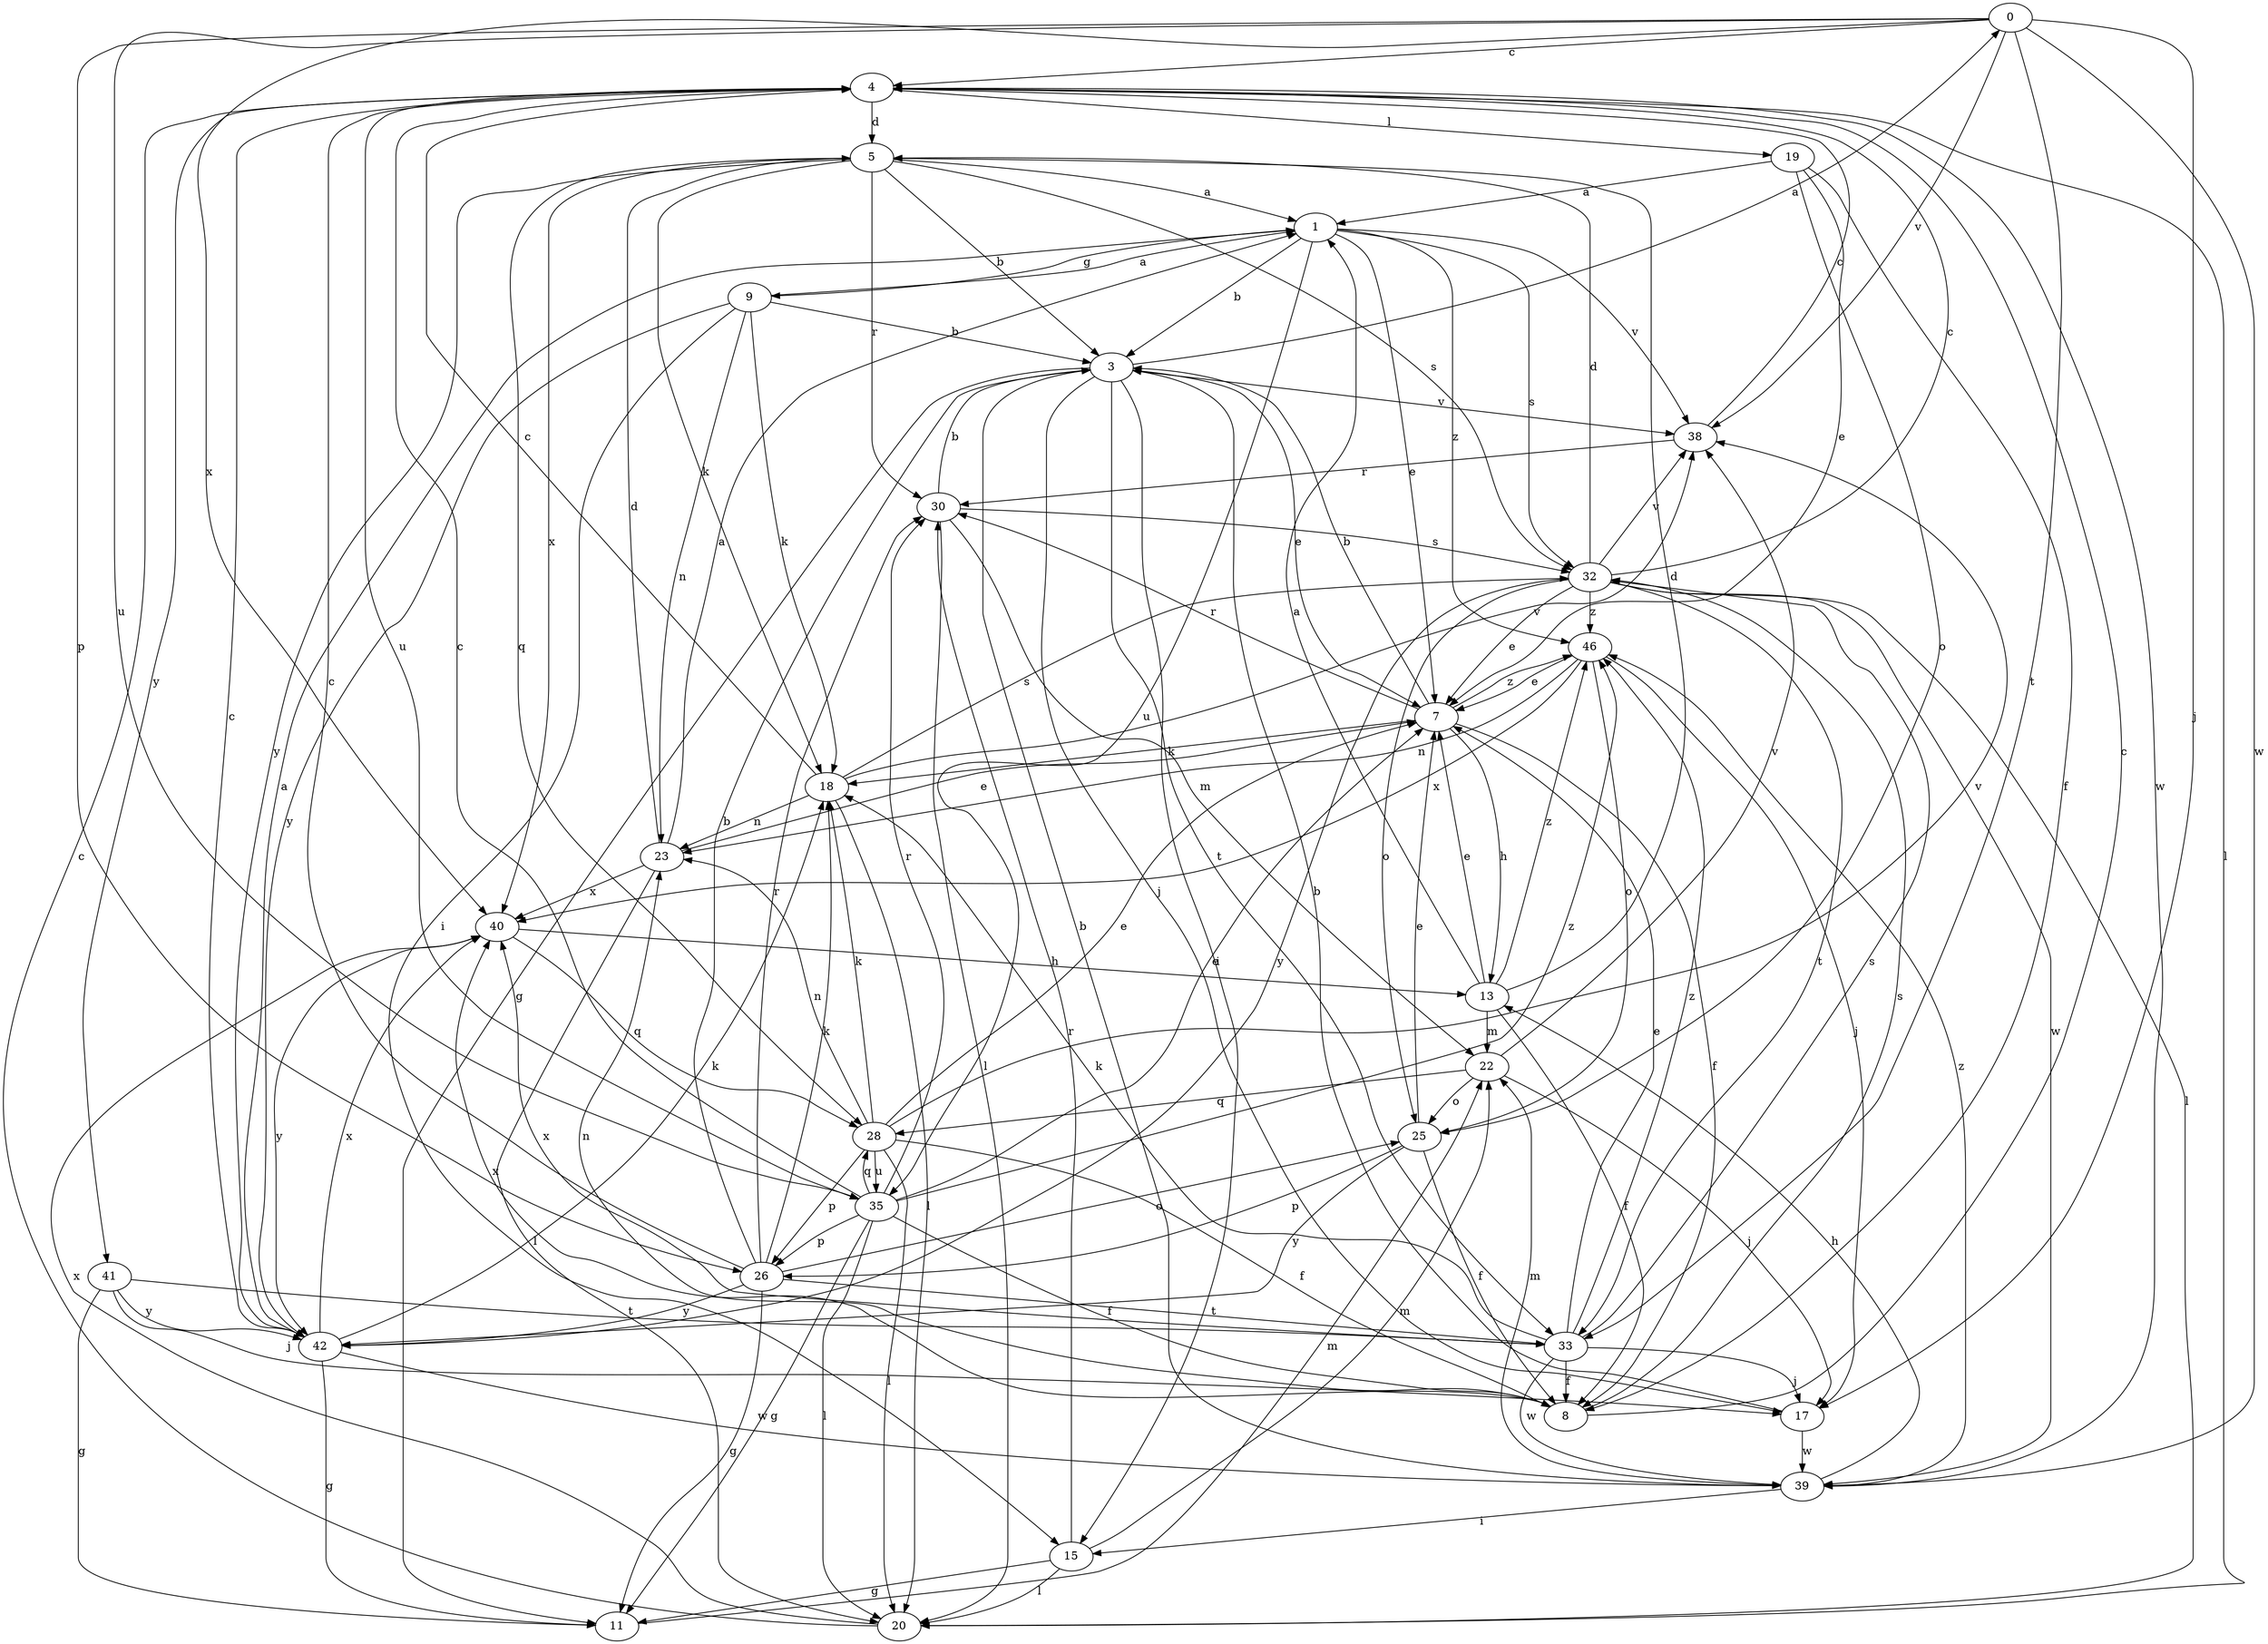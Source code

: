strict digraph  {
0;
1;
3;
4;
5;
7;
8;
9;
11;
13;
15;
17;
18;
19;
20;
22;
23;
25;
26;
28;
30;
32;
33;
35;
38;
39;
40;
41;
42;
46;
0 -> 4  [label=c];
0 -> 17  [label=j];
0 -> 26  [label=p];
0 -> 33  [label=t];
0 -> 35  [label=u];
0 -> 38  [label=v];
0 -> 39  [label=w];
0 -> 40  [label=x];
1 -> 3  [label=b];
1 -> 7  [label=e];
1 -> 9  [label=g];
1 -> 32  [label=s];
1 -> 35  [label=u];
1 -> 38  [label=v];
1 -> 46  [label=z];
3 -> 0  [label=a];
3 -> 7  [label=e];
3 -> 11  [label=g];
3 -> 15  [label=i];
3 -> 17  [label=j];
3 -> 33  [label=t];
3 -> 38  [label=v];
4 -> 5  [label=d];
4 -> 19  [label=l];
4 -> 20  [label=l];
4 -> 35  [label=u];
4 -> 39  [label=w];
4 -> 41  [label=y];
5 -> 1  [label=a];
5 -> 3  [label=b];
5 -> 18  [label=k];
5 -> 28  [label=q];
5 -> 30  [label=r];
5 -> 32  [label=s];
5 -> 40  [label=x];
5 -> 42  [label=y];
7 -> 3  [label=b];
7 -> 8  [label=f];
7 -> 13  [label=h];
7 -> 18  [label=k];
7 -> 30  [label=r];
7 -> 46  [label=z];
8 -> 4  [label=c];
8 -> 23  [label=n];
8 -> 32  [label=s];
8 -> 40  [label=x];
9 -> 1  [label=a];
9 -> 3  [label=b];
9 -> 15  [label=i];
9 -> 18  [label=k];
9 -> 23  [label=n];
9 -> 42  [label=y];
11 -> 22  [label=m];
13 -> 1  [label=a];
13 -> 5  [label=d];
13 -> 7  [label=e];
13 -> 8  [label=f];
13 -> 22  [label=m];
13 -> 46  [label=z];
15 -> 11  [label=g];
15 -> 20  [label=l];
15 -> 22  [label=m];
15 -> 30  [label=r];
17 -> 3  [label=b];
17 -> 39  [label=w];
18 -> 4  [label=c];
18 -> 20  [label=l];
18 -> 23  [label=n];
18 -> 32  [label=s];
18 -> 38  [label=v];
19 -> 1  [label=a];
19 -> 7  [label=e];
19 -> 8  [label=f];
19 -> 25  [label=o];
20 -> 4  [label=c];
20 -> 40  [label=x];
22 -> 17  [label=j];
22 -> 25  [label=o];
22 -> 28  [label=q];
22 -> 38  [label=v];
23 -> 1  [label=a];
23 -> 5  [label=d];
23 -> 7  [label=e];
23 -> 20  [label=l];
23 -> 40  [label=x];
25 -> 7  [label=e];
25 -> 8  [label=f];
25 -> 26  [label=p];
25 -> 42  [label=y];
26 -> 3  [label=b];
26 -> 4  [label=c];
26 -> 11  [label=g];
26 -> 18  [label=k];
26 -> 25  [label=o];
26 -> 30  [label=r];
26 -> 33  [label=t];
26 -> 42  [label=y];
28 -> 7  [label=e];
28 -> 8  [label=f];
28 -> 18  [label=k];
28 -> 20  [label=l];
28 -> 23  [label=n];
28 -> 26  [label=p];
28 -> 35  [label=u];
28 -> 38  [label=v];
30 -> 3  [label=b];
30 -> 20  [label=l];
30 -> 22  [label=m];
30 -> 32  [label=s];
32 -> 4  [label=c];
32 -> 5  [label=d];
32 -> 7  [label=e];
32 -> 20  [label=l];
32 -> 25  [label=o];
32 -> 33  [label=t];
32 -> 38  [label=v];
32 -> 39  [label=w];
32 -> 42  [label=y];
32 -> 46  [label=z];
33 -> 7  [label=e];
33 -> 8  [label=f];
33 -> 17  [label=j];
33 -> 18  [label=k];
33 -> 32  [label=s];
33 -> 39  [label=w];
33 -> 40  [label=x];
33 -> 46  [label=z];
35 -> 4  [label=c];
35 -> 7  [label=e];
35 -> 8  [label=f];
35 -> 11  [label=g];
35 -> 20  [label=l];
35 -> 26  [label=p];
35 -> 28  [label=q];
35 -> 30  [label=r];
35 -> 46  [label=z];
38 -> 4  [label=c];
38 -> 30  [label=r];
39 -> 3  [label=b];
39 -> 13  [label=h];
39 -> 15  [label=i];
39 -> 22  [label=m];
39 -> 46  [label=z];
40 -> 13  [label=h];
40 -> 28  [label=q];
40 -> 42  [label=y];
41 -> 11  [label=g];
41 -> 17  [label=j];
41 -> 33  [label=t];
41 -> 42  [label=y];
42 -> 1  [label=a];
42 -> 4  [label=c];
42 -> 11  [label=g];
42 -> 18  [label=k];
42 -> 39  [label=w];
42 -> 40  [label=x];
46 -> 7  [label=e];
46 -> 17  [label=j];
46 -> 23  [label=n];
46 -> 25  [label=o];
46 -> 40  [label=x];
}
